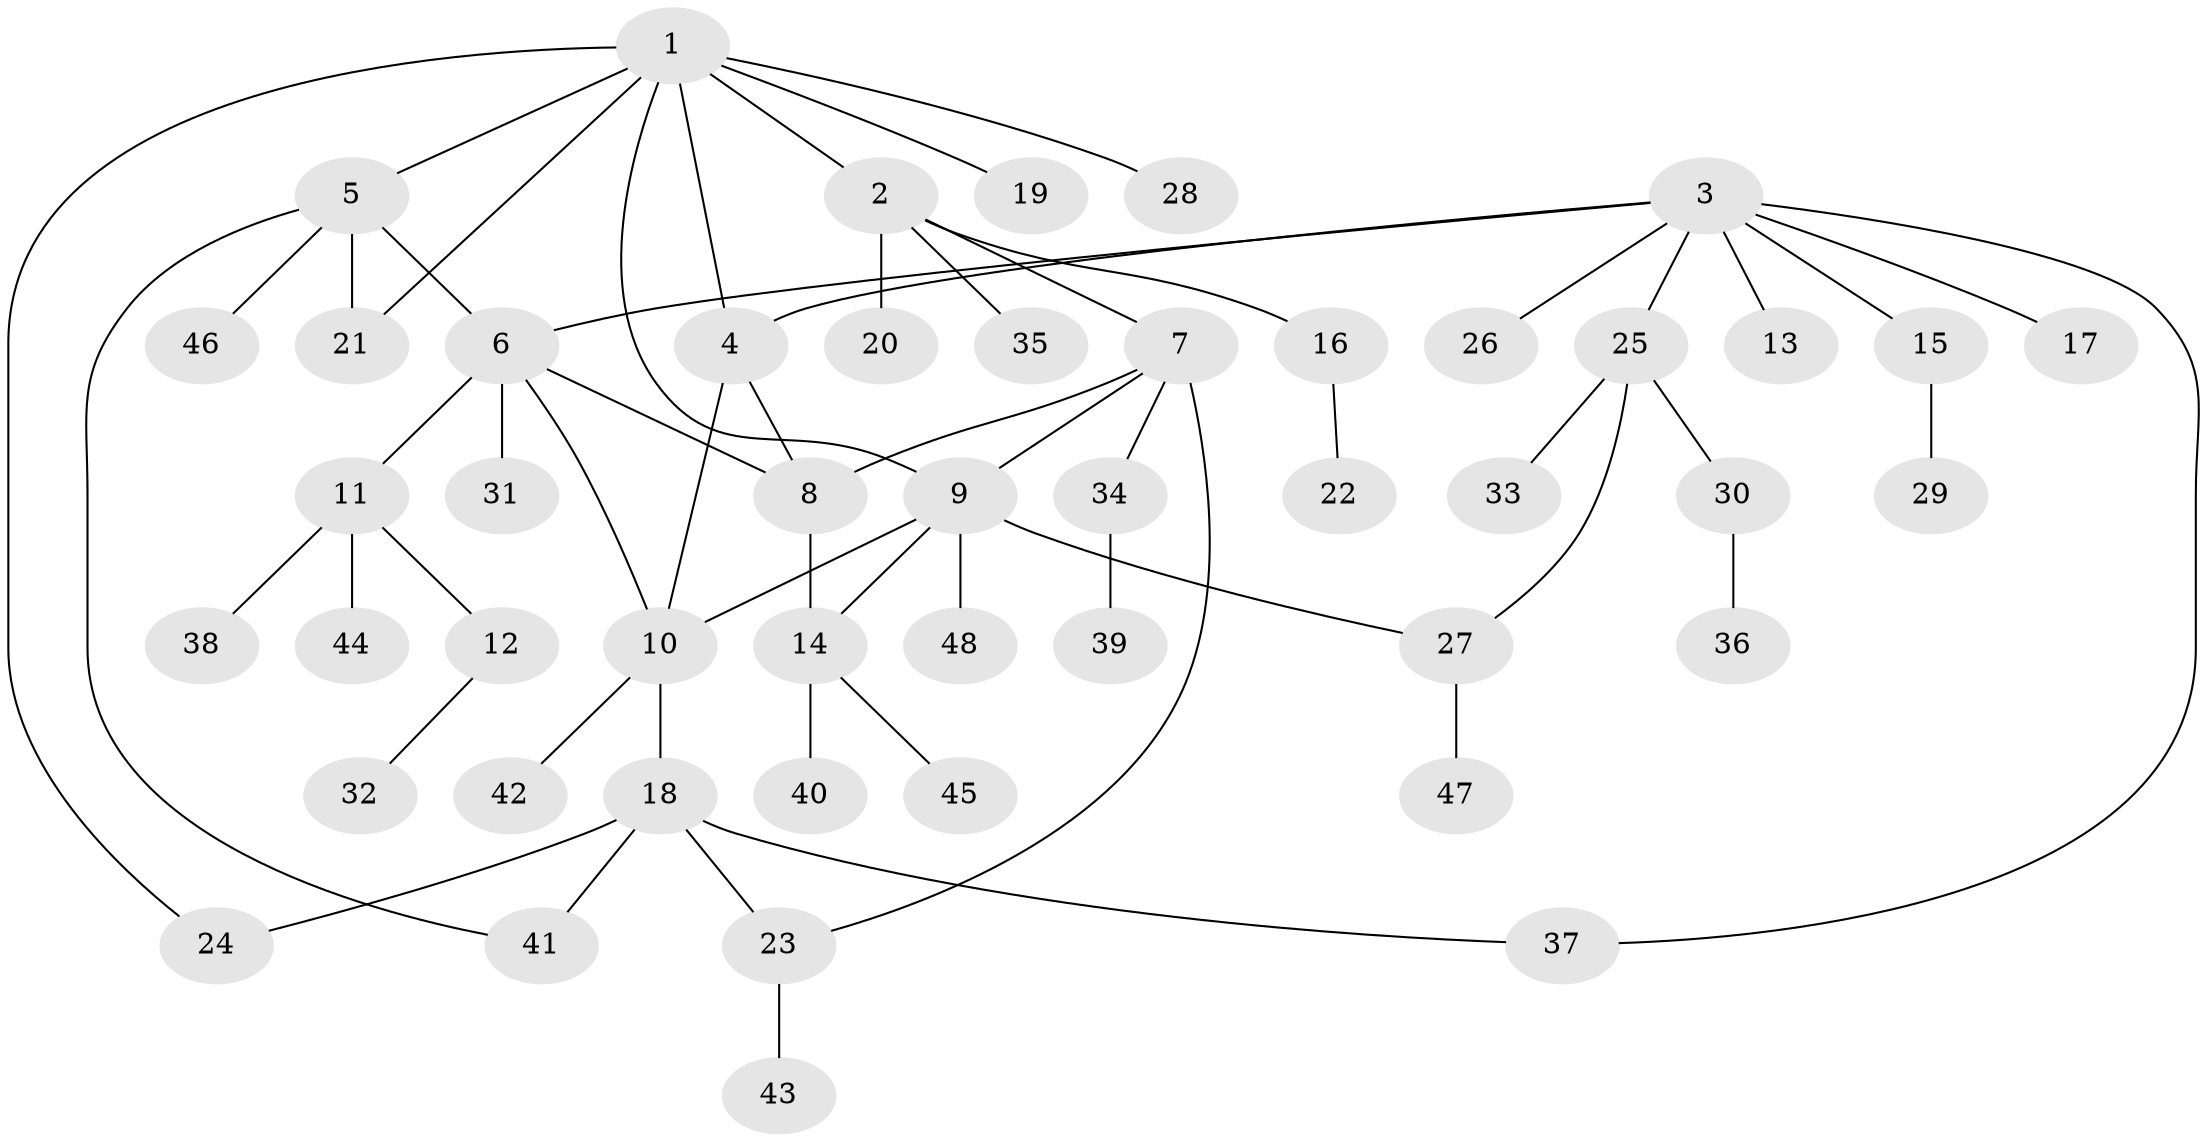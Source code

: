 // Generated by graph-tools (version 1.1) at 2025/54/03/09/25 04:54:40]
// undirected, 48 vertices, 60 edges
graph export_dot {
graph [start="1"]
  node [color=gray90,style=filled];
  1;
  2;
  3;
  4;
  5;
  6;
  7;
  8;
  9;
  10;
  11;
  12;
  13;
  14;
  15;
  16;
  17;
  18;
  19;
  20;
  21;
  22;
  23;
  24;
  25;
  26;
  27;
  28;
  29;
  30;
  31;
  32;
  33;
  34;
  35;
  36;
  37;
  38;
  39;
  40;
  41;
  42;
  43;
  44;
  45;
  46;
  47;
  48;
  1 -- 2;
  1 -- 4;
  1 -- 5;
  1 -- 9;
  1 -- 19;
  1 -- 21;
  1 -- 24;
  1 -- 28;
  2 -- 7;
  2 -- 16;
  2 -- 20;
  2 -- 35;
  3 -- 4;
  3 -- 6;
  3 -- 13;
  3 -- 15;
  3 -- 17;
  3 -- 25;
  3 -- 26;
  3 -- 37;
  4 -- 8;
  4 -- 10;
  5 -- 6;
  5 -- 21;
  5 -- 41;
  5 -- 46;
  6 -- 8;
  6 -- 10;
  6 -- 11;
  6 -- 31;
  7 -- 8;
  7 -- 9;
  7 -- 23;
  7 -- 34;
  8 -- 14;
  9 -- 10;
  9 -- 14;
  9 -- 27;
  9 -- 48;
  10 -- 18;
  10 -- 42;
  11 -- 12;
  11 -- 38;
  11 -- 44;
  12 -- 32;
  14 -- 40;
  14 -- 45;
  15 -- 29;
  16 -- 22;
  18 -- 23;
  18 -- 24;
  18 -- 37;
  18 -- 41;
  23 -- 43;
  25 -- 27;
  25 -- 30;
  25 -- 33;
  27 -- 47;
  30 -- 36;
  34 -- 39;
}
